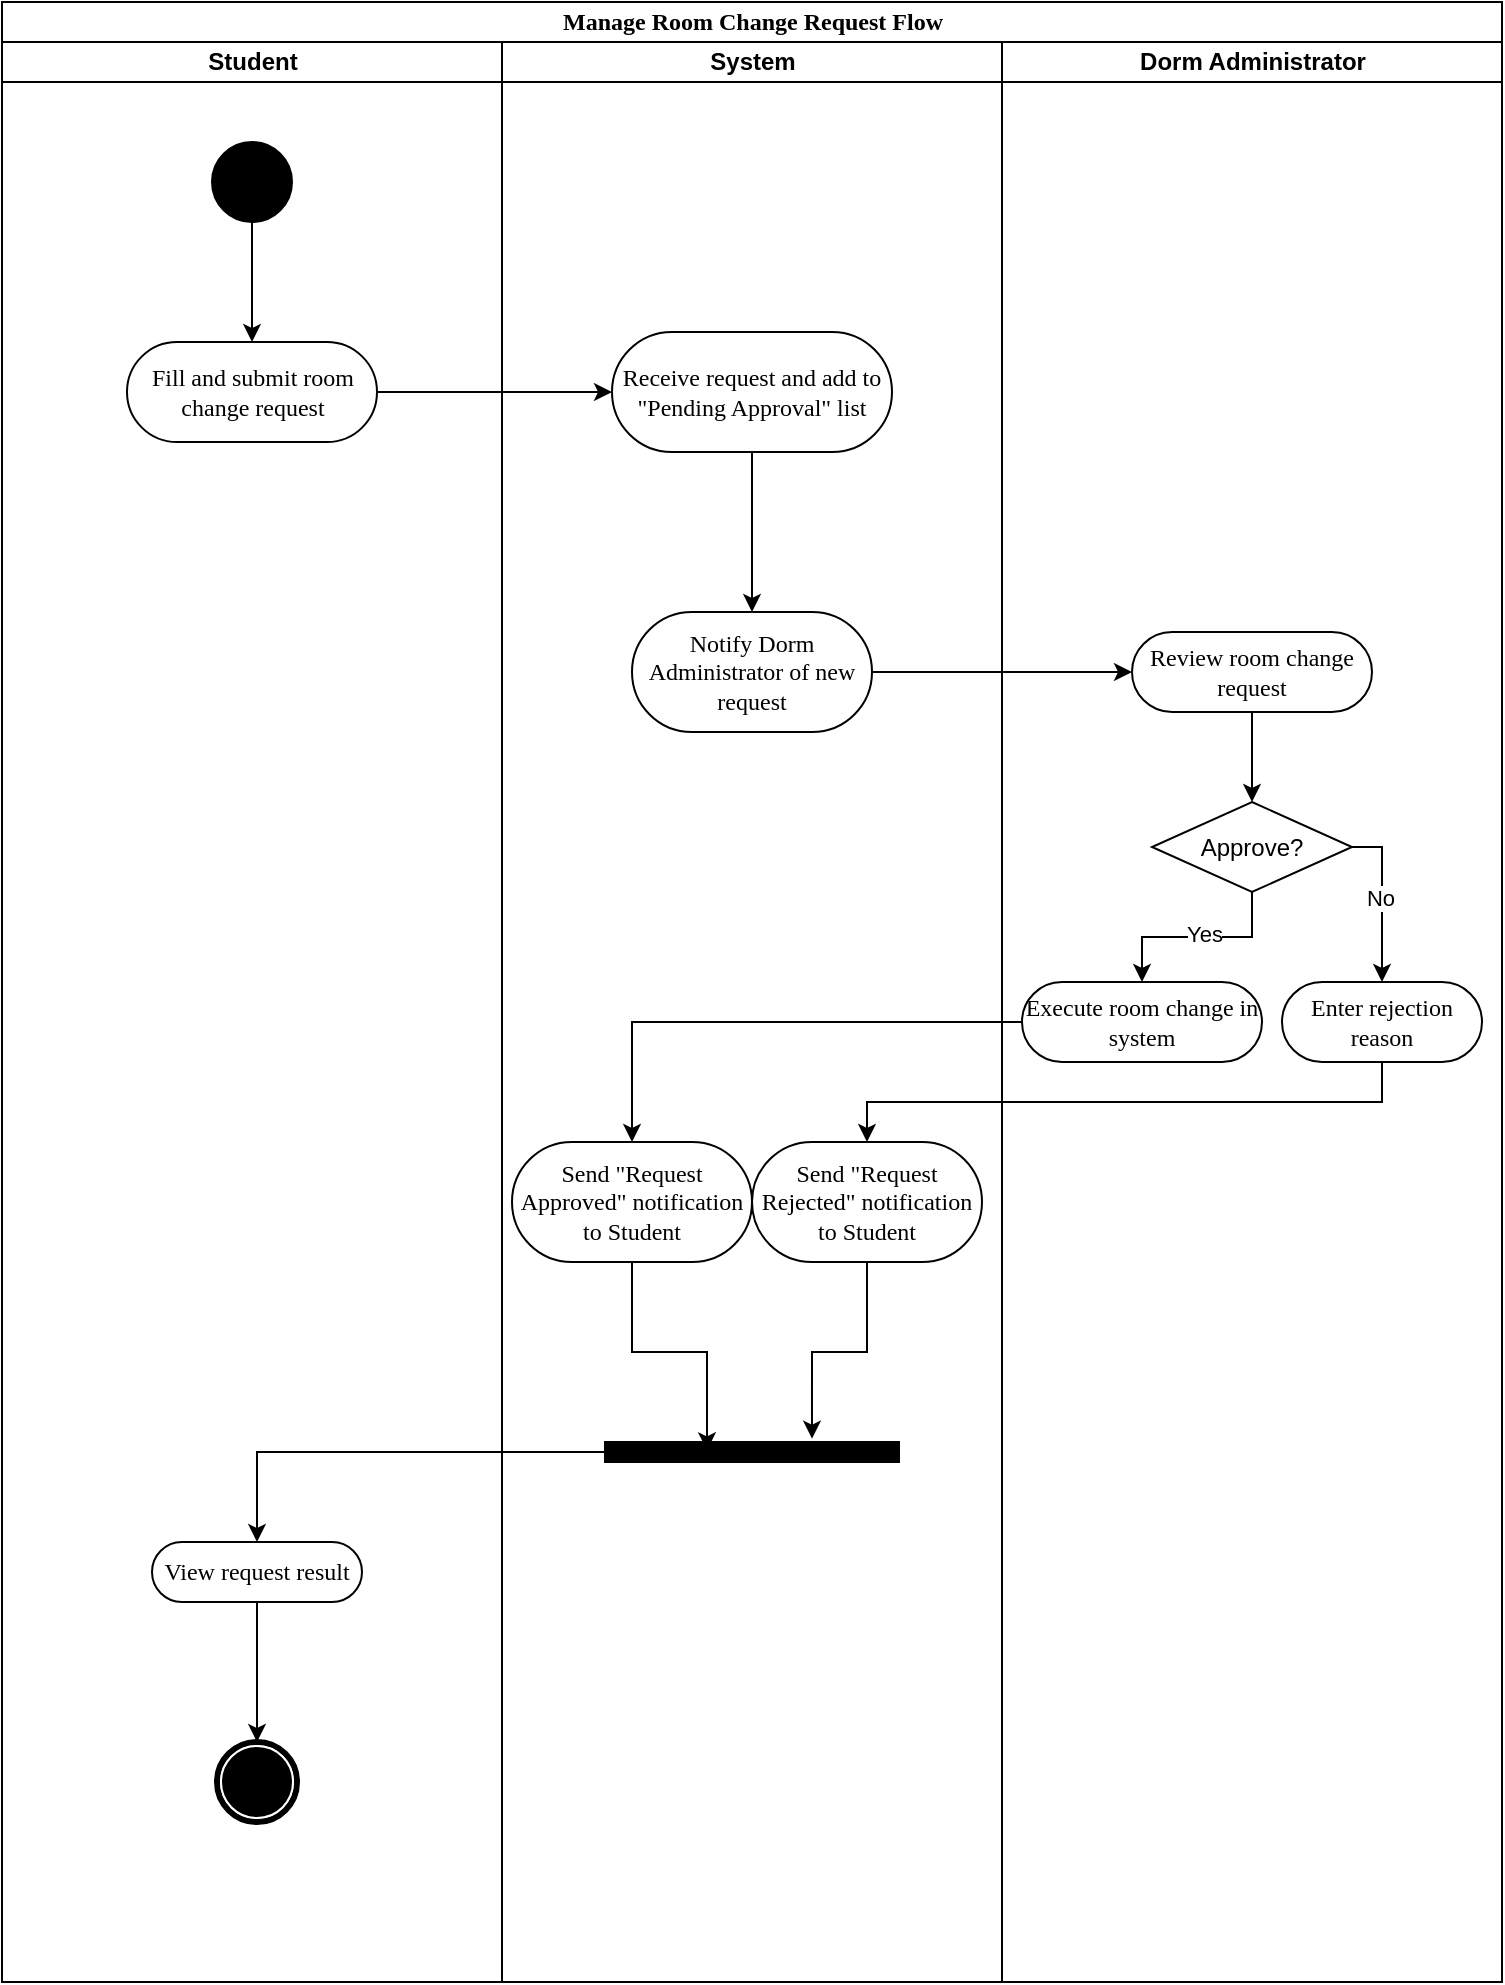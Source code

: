 <mxfile version="28.2.8">
  <diagram name="Page-1" id="0783ab3e-0a74-02c8-0abd-f7b4e66b4bec">
    <mxGraphModel dx="2421" dy="1313" grid="1" gridSize="10" guides="1" tooltips="1" connect="1" arrows="1" fold="1" page="1" pageScale="1" pageWidth="850" pageHeight="1100" background="none" math="0" shadow="0">
      <root>
        <mxCell id="0" />
        <mxCell id="1" parent="0" />
        <mxCell id="1c1d494c118603dd-1" value="Manage Room Change Request Flow" style="swimlane;html=1;childLayout=stackLayout;startSize=20;rounded=0;shadow=0;comic=0;labelBackgroundColor=none;strokeWidth=1;fontFamily=Verdana;fontSize=12;align=center;" parent="1" vertex="1">
          <mxGeometry x="40" y="20" width="750" height="990" as="geometry" />
        </mxCell>
        <mxCell id="1c1d494c118603dd-2" value="Student" style="swimlane;html=1;startSize=20;" parent="1c1d494c118603dd-1" vertex="1">
          <mxGeometry y="20" width="250" height="970" as="geometry" />
        </mxCell>
        <mxCell id="SpmuYnoIAbciVNa0p7kb-2" style="edgeStyle=orthogonalEdgeStyle;rounded=0;orthogonalLoop=1;jettySize=auto;html=1;" edge="1" parent="1c1d494c118603dd-2" source="SpmuYnoIAbciVNa0p7kb-1">
          <mxGeometry relative="1" as="geometry">
            <mxPoint x="125" y="150" as="targetPoint" />
          </mxGeometry>
        </mxCell>
        <mxCell id="SpmuYnoIAbciVNa0p7kb-1" value="" style="ellipse;whiteSpace=wrap;html=1;rounded=0;shadow=0;comic=0;labelBackgroundColor=none;strokeWidth=1;fillColor=#000000;fontFamily=Verdana;fontSize=12;align=center;" vertex="1" parent="1c1d494c118603dd-2">
          <mxGeometry x="105" y="50" width="40" height="40" as="geometry" />
        </mxCell>
        <mxCell id="SpmuYnoIAbciVNa0p7kb-3" value="Fill and submit room change request" style="rounded=1;whiteSpace=wrap;html=1;shadow=0;comic=0;labelBackgroundColor=none;strokeWidth=1;fontFamily=Verdana;fontSize=12;align=center;arcSize=50;" vertex="1" parent="1c1d494c118603dd-2">
          <mxGeometry x="62.5" y="150" width="125" height="50" as="geometry" />
        </mxCell>
        <mxCell id="SpmuYnoIAbciVNa0p7kb-46" style="edgeStyle=orthogonalEdgeStyle;rounded=0;orthogonalLoop=1;jettySize=auto;html=1;entryX=0.5;entryY=0;entryDx=0;entryDy=0;" edge="1" parent="1c1d494c118603dd-2" source="SpmuYnoIAbciVNa0p7kb-43" target="SpmuYnoIAbciVNa0p7kb-45">
          <mxGeometry relative="1" as="geometry" />
        </mxCell>
        <mxCell id="SpmuYnoIAbciVNa0p7kb-43" value="View request result" style="rounded=1;whiteSpace=wrap;html=1;shadow=0;comic=0;labelBackgroundColor=none;strokeWidth=1;fontFamily=Verdana;fontSize=12;align=center;arcSize=50;" vertex="1" parent="1c1d494c118603dd-2">
          <mxGeometry x="75" y="750" width="105" height="30" as="geometry" />
        </mxCell>
        <mxCell id="SpmuYnoIAbciVNa0p7kb-45" value="" style="shape=mxgraph.bpmn.shape;html=1;verticalLabelPosition=bottom;labelBackgroundColor=#ffffff;verticalAlign=top;perimeter=ellipsePerimeter;outline=end;symbol=terminate;rounded=0;shadow=0;comic=0;strokeWidth=1;fontFamily=Verdana;fontSize=12;align=center;" vertex="1" parent="1c1d494c118603dd-2">
          <mxGeometry x="107.5" y="850" width="40" height="40" as="geometry" />
        </mxCell>
        <mxCell id="1c1d494c118603dd-3" value="System" style="swimlane;html=1;startSize=20;" parent="1c1d494c118603dd-1" vertex="1">
          <mxGeometry x="250" y="20" width="250" height="970" as="geometry" />
        </mxCell>
        <mxCell id="SpmuYnoIAbciVNa0p7kb-12" value="" style="edgeStyle=orthogonalEdgeStyle;rounded=0;orthogonalLoop=1;jettySize=auto;html=1;" edge="1" parent="1c1d494c118603dd-3" source="SpmuYnoIAbciVNa0p7kb-10" target="SpmuYnoIAbciVNa0p7kb-11">
          <mxGeometry relative="1" as="geometry" />
        </mxCell>
        <mxCell id="SpmuYnoIAbciVNa0p7kb-10" value="Receive request and add to &quot;Pending Approval&quot; list" style="rounded=1;whiteSpace=wrap;html=1;shadow=0;comic=0;labelBackgroundColor=none;strokeWidth=1;fontFamily=Verdana;fontSize=12;align=center;arcSize=50;" vertex="1" parent="1c1d494c118603dd-3">
          <mxGeometry x="55" y="145" width="140" height="60" as="geometry" />
        </mxCell>
        <mxCell id="SpmuYnoIAbciVNa0p7kb-11" value="Notify Dorm Administrator of new request" style="whiteSpace=wrap;html=1;fontFamily=Verdana;rounded=1;shadow=0;comic=0;labelBackgroundColor=none;strokeWidth=1;arcSize=50;" vertex="1" parent="1c1d494c118603dd-3">
          <mxGeometry x="65" y="285" width="120" height="60" as="geometry" />
        </mxCell>
        <mxCell id="SpmuYnoIAbciVNa0p7kb-27" value="Send &quot;Request Approved&quot; notification to Student" style="rounded=1;whiteSpace=wrap;html=1;shadow=0;comic=0;labelBackgroundColor=none;strokeWidth=1;fontFamily=Verdana;fontSize=12;align=center;arcSize=50;" vertex="1" parent="1c1d494c118603dd-3">
          <mxGeometry x="5" y="550" width="120" height="60" as="geometry" />
        </mxCell>
        <mxCell id="SpmuYnoIAbciVNa0p7kb-38" value="Send &quot;Request Rejected&quot; notification to Student" style="rounded=1;whiteSpace=wrap;html=1;shadow=0;comic=0;labelBackgroundColor=none;strokeWidth=1;fontFamily=Verdana;fontSize=12;align=center;arcSize=50;" vertex="1" parent="1c1d494c118603dd-3">
          <mxGeometry x="125" y="550" width="115" height="60" as="geometry" />
        </mxCell>
        <mxCell id="SpmuYnoIAbciVNa0p7kb-40" value="" style="whiteSpace=wrap;html=1;rounded=0;shadow=0;comic=0;labelBackgroundColor=none;strokeWidth=1;fillColor=#000000;fontFamily=Verdana;fontSize=12;align=center;rotation=0;" vertex="1" parent="1c1d494c118603dd-3">
          <mxGeometry x="51.5" y="700" width="147" height="10" as="geometry" />
        </mxCell>
        <mxCell id="SpmuYnoIAbciVNa0p7kb-41" style="edgeStyle=orthogonalEdgeStyle;rounded=0;orthogonalLoop=1;jettySize=auto;html=1;entryX=0.347;entryY=0.417;entryDx=0;entryDy=0;entryPerimeter=0;" edge="1" parent="1c1d494c118603dd-3" source="SpmuYnoIAbciVNa0p7kb-27" target="SpmuYnoIAbciVNa0p7kb-40">
          <mxGeometry relative="1" as="geometry" />
        </mxCell>
        <mxCell id="SpmuYnoIAbciVNa0p7kb-42" style="edgeStyle=orthogonalEdgeStyle;rounded=0;orthogonalLoop=1;jettySize=auto;html=1;entryX=0.704;entryY=-0.167;entryDx=0;entryDy=0;entryPerimeter=0;" edge="1" parent="1c1d494c118603dd-3" source="SpmuYnoIAbciVNa0p7kb-38" target="SpmuYnoIAbciVNa0p7kb-40">
          <mxGeometry relative="1" as="geometry" />
        </mxCell>
        <mxCell id="1c1d494c118603dd-4" value="Dorm Administrator" style="swimlane;html=1;startSize=20;" parent="1c1d494c118603dd-1" vertex="1">
          <mxGeometry x="500" y="20" width="250" height="970" as="geometry" />
        </mxCell>
        <mxCell id="SpmuYnoIAbciVNa0p7kb-18" style="edgeStyle=orthogonalEdgeStyle;rounded=0;orthogonalLoop=1;jettySize=auto;html=1;entryX=0.5;entryY=0;entryDx=0;entryDy=0;" edge="1" parent="1c1d494c118603dd-4" source="SpmuYnoIAbciVNa0p7kb-15" target="SpmuYnoIAbciVNa0p7kb-17">
          <mxGeometry relative="1" as="geometry" />
        </mxCell>
        <mxCell id="SpmuYnoIAbciVNa0p7kb-15" value="Review room change request" style="rounded=1;whiteSpace=wrap;html=1;shadow=0;comic=0;labelBackgroundColor=none;strokeWidth=1;fontFamily=Verdana;fontSize=12;align=center;arcSize=50;" vertex="1" parent="1c1d494c118603dd-4">
          <mxGeometry x="65" y="295" width="120" height="40" as="geometry" />
        </mxCell>
        <mxCell id="SpmuYnoIAbciVNa0p7kb-20" style="edgeStyle=orthogonalEdgeStyle;rounded=0;orthogonalLoop=1;jettySize=auto;html=1;exitX=0.5;exitY=1;exitDx=0;exitDy=0;entryX=0.5;entryY=0;entryDx=0;entryDy=0;" edge="1" parent="1c1d494c118603dd-4" source="SpmuYnoIAbciVNa0p7kb-17" target="SpmuYnoIAbciVNa0p7kb-19">
          <mxGeometry relative="1" as="geometry" />
        </mxCell>
        <mxCell id="SpmuYnoIAbciVNa0p7kb-23" value="Yes" style="edgeLabel;html=1;align=center;verticalAlign=middle;resizable=0;points=[];" vertex="1" connectable="0" parent="SpmuYnoIAbciVNa0p7kb-20">
          <mxGeometry x="-0.067" y="-2" relative="1" as="geometry">
            <mxPoint as="offset" />
          </mxGeometry>
        </mxCell>
        <mxCell id="SpmuYnoIAbciVNa0p7kb-22" style="edgeStyle=orthogonalEdgeStyle;rounded=0;orthogonalLoop=1;jettySize=auto;html=1;exitX=1;exitY=0.5;exitDx=0;exitDy=0;" edge="1" parent="1c1d494c118603dd-4" source="SpmuYnoIAbciVNa0p7kb-17" target="SpmuYnoIAbciVNa0p7kb-21">
          <mxGeometry relative="1" as="geometry">
            <Array as="points">
              <mxPoint x="190" y="403" />
            </Array>
          </mxGeometry>
        </mxCell>
        <mxCell id="SpmuYnoIAbciVNa0p7kb-25" value="No" style="edgeLabel;html=1;align=center;verticalAlign=middle;resizable=0;points=[];" vertex="1" connectable="0" parent="SpmuYnoIAbciVNa0p7kb-22">
          <mxGeometry x="-0.03" y="-1" relative="1" as="geometry">
            <mxPoint as="offset" />
          </mxGeometry>
        </mxCell>
        <mxCell id="SpmuYnoIAbciVNa0p7kb-17" value="Approve?" style="rhombus;whiteSpace=wrap;html=1;" vertex="1" parent="1c1d494c118603dd-4">
          <mxGeometry x="75" y="380" width="100" height="45" as="geometry" />
        </mxCell>
        <mxCell id="SpmuYnoIAbciVNa0p7kb-19" value="Execute room change in system" style="rounded=1;whiteSpace=wrap;html=1;shadow=0;comic=0;labelBackgroundColor=none;strokeWidth=1;fontFamily=Verdana;fontSize=12;align=center;arcSize=50;" vertex="1" parent="1c1d494c118603dd-4">
          <mxGeometry x="10" y="470" width="120" height="40" as="geometry" />
        </mxCell>
        <mxCell id="SpmuYnoIAbciVNa0p7kb-21" value="Enter rejection reason" style="rounded=1;whiteSpace=wrap;html=1;shadow=0;comic=0;labelBackgroundColor=none;strokeWidth=1;fontFamily=Verdana;fontSize=12;align=center;arcSize=50;" vertex="1" parent="1c1d494c118603dd-4">
          <mxGeometry x="140" y="470" width="100" height="40" as="geometry" />
        </mxCell>
        <mxCell id="SpmuYnoIAbciVNa0p7kb-9" style="edgeStyle=orthogonalEdgeStyle;rounded=0;orthogonalLoop=1;jettySize=auto;html=1;entryX=0;entryY=0.5;entryDx=0;entryDy=0;" edge="1" parent="1c1d494c118603dd-1" source="SpmuYnoIAbciVNa0p7kb-3" target="SpmuYnoIAbciVNa0p7kb-10">
          <mxGeometry relative="1" as="geometry">
            <mxPoint x="310" y="195" as="targetPoint" />
          </mxGeometry>
        </mxCell>
        <mxCell id="SpmuYnoIAbciVNa0p7kb-16" style="edgeStyle=orthogonalEdgeStyle;rounded=0;orthogonalLoop=1;jettySize=auto;html=1;entryX=0;entryY=0.5;entryDx=0;entryDy=0;" edge="1" parent="1c1d494c118603dd-1" source="SpmuYnoIAbciVNa0p7kb-11" target="SpmuYnoIAbciVNa0p7kb-15">
          <mxGeometry relative="1" as="geometry" />
        </mxCell>
        <mxCell id="SpmuYnoIAbciVNa0p7kb-26" style="edgeStyle=orthogonalEdgeStyle;rounded=0;orthogonalLoop=1;jettySize=auto;html=1;entryX=0.5;entryY=0;entryDx=0;entryDy=0;" edge="1" parent="1c1d494c118603dd-1" source="SpmuYnoIAbciVNa0p7kb-19" target="SpmuYnoIAbciVNa0p7kb-27">
          <mxGeometry relative="1" as="geometry">
            <mxPoint x="360" y="570" as="targetPoint" />
          </mxGeometry>
        </mxCell>
        <mxCell id="SpmuYnoIAbciVNa0p7kb-39" style="edgeStyle=orthogonalEdgeStyle;rounded=0;orthogonalLoop=1;jettySize=auto;html=1;exitX=0.5;exitY=1;exitDx=0;exitDy=0;entryX=0.5;entryY=0;entryDx=0;entryDy=0;" edge="1" parent="1c1d494c118603dd-1" source="SpmuYnoIAbciVNa0p7kb-21" target="SpmuYnoIAbciVNa0p7kb-38">
          <mxGeometry relative="1" as="geometry" />
        </mxCell>
        <mxCell id="SpmuYnoIAbciVNa0p7kb-44" style="edgeStyle=orthogonalEdgeStyle;rounded=0;orthogonalLoop=1;jettySize=auto;html=1;" edge="1" parent="1c1d494c118603dd-1" source="SpmuYnoIAbciVNa0p7kb-40" target="SpmuYnoIAbciVNa0p7kb-43">
          <mxGeometry relative="1" as="geometry" />
        </mxCell>
      </root>
    </mxGraphModel>
  </diagram>
</mxfile>
